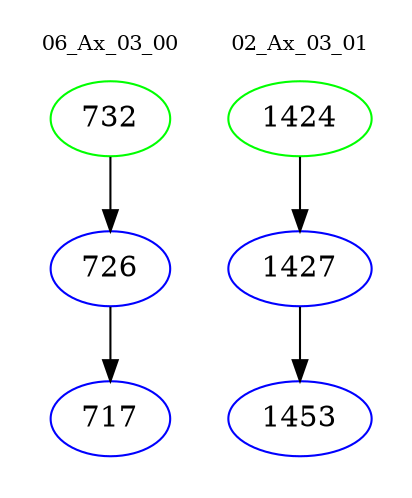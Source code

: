 digraph{
subgraph cluster_0 {
color = white
label = "06_Ax_03_00";
fontsize=10;
T0_732 [label="732", color="green"]
T0_732 -> T0_726 [color="black"]
T0_726 [label="726", color="blue"]
T0_726 -> T0_717 [color="black"]
T0_717 [label="717", color="blue"]
}
subgraph cluster_1 {
color = white
label = "02_Ax_03_01";
fontsize=10;
T1_1424 [label="1424", color="green"]
T1_1424 -> T1_1427 [color="black"]
T1_1427 [label="1427", color="blue"]
T1_1427 -> T1_1453 [color="black"]
T1_1453 [label="1453", color="blue"]
}
}

